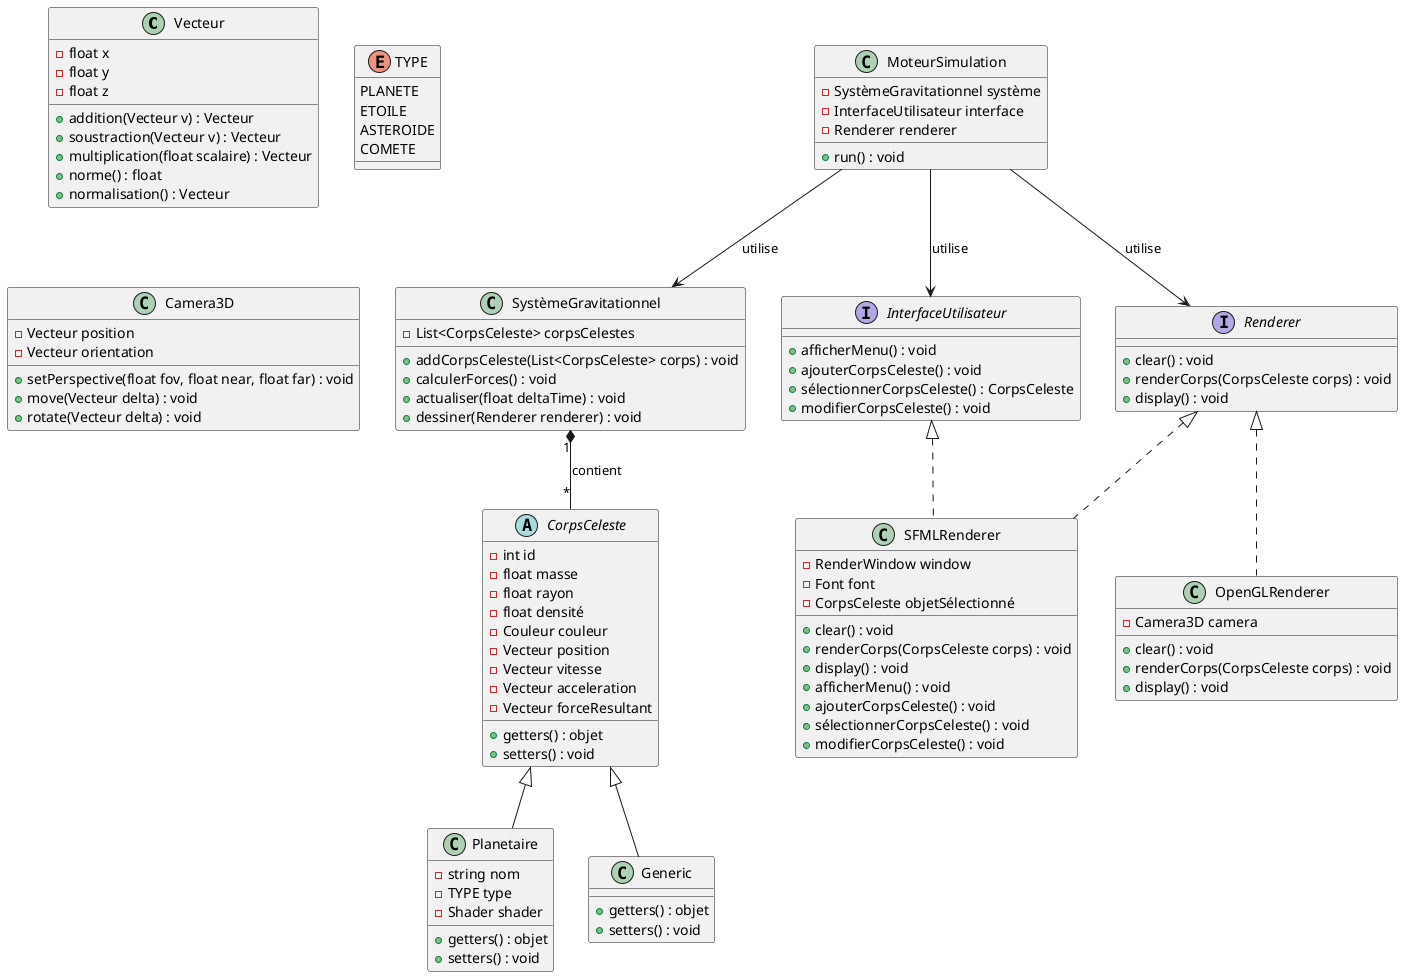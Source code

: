 @startuml Gravitas

class Vecteur {
    -float x
    -float y
    -float z
    +addition(Vecteur v) : Vecteur
    +soustraction(Vecteur v) : Vecteur
    +multiplication(float scalaire) : Vecteur
    +norme() : float
    +normalisation() : Vecteur
}

enum TYPE {
    PLANETE
    ETOILE
    ASTEROIDE
    COMETE
}

abstract class CorpsCeleste {
    -int id
    -float masse
    -float rayon
    -float densité
    -Couleur couleur
    -Vecteur position
    -Vecteur vitesse
    -Vecteur acceleration
    -Vecteur forceResultant

    +getters() : objet
    +setters() : void
}

class Planetaire extends CorpsCeleste {
    -string nom
    -TYPE type
    -Shader shader

    +getters() : objet
    +setters() : void
}

class Generic extends CorpsCeleste {

    +getters() : objet
    +setters() : void
}

' Système de gravitation qui gère les corps célestes et leurs interactions
class SystèmeGravitationnel {
    -List<CorpsCeleste> corpsCelestes

    +addCorpsCeleste(List<CorpsCeleste> corps) : void
    +calculerForces() : void
    +actualiser(float deltaTime) : void
    +dessiner(Renderer renderer) : void
}

' Moteur de simulation qui intègre le système et l'interface utilisateur
class MoteurSimulation {
    -SystèmeGravitationnel système
    -InterfaceUtilisateur interface
    -Renderer renderer
    +run() : void
}

' Interface utilisateur pour ajouter, sélectionner et modifier les corps célestes
interface InterfaceUtilisateur {
    +afficherMenu() : void
    +ajouterCorpsCeleste() : void
    +sélectionnerCorpsCeleste() : CorpsCeleste
    +modifierCorpsCeleste() : void
} 

' Interface de rendu pouvant être implémentée en SFML ou OpenGL
interface Renderer {
    +clear() : void
    +renderCorps(CorpsCeleste corps) : void
    +display() : void
}

' Implémentation du Renderer utilisant SFML
class SFMLRenderer implements Renderer, InterfaceUtilisateur {
    -RenderWindow window
    -Font font
    -CorpsCeleste objetSélectionné
    +clear() : void
    +renderCorps(CorpsCeleste corps) : void
    +display() : void
    +afficherMenu() : void
    +ajouterCorpsCeleste() : void
    +sélectionnerCorpsCeleste() : void
    +modifierCorpsCeleste() : void
}


' Implémentation du Renderer utilisant OpenGL pour le rendu 3D
class OpenGLRenderer implements Renderer {
    - Camera3D camera
    + clear() : void
    + renderCorps(CorpsCeleste corps) : void
    + display() : void
}

' Classe pour gérer la caméra dans l'environnement 3D (position, orientation et perspective)
class Camera3D {
    - Vecteur position
    - Vecteur orientation
    + setPerspective(float fov, float near, float far) : void
    + move(Vecteur delta) : void
    + rotate(Vecteur delta) : void
}

' Associations entre les classes
SystèmeGravitationnel "1" *-- "*" CorpsCeleste : contient
MoteurSimulation --> SystèmeGravitationnel : utilise
MoteurSimulation --> InterfaceUtilisateur : utilise
MoteurSimulation --> Renderer : utilise

' OpenGLRenderer "1" *-- "1" Camera3D: contient

@enduml